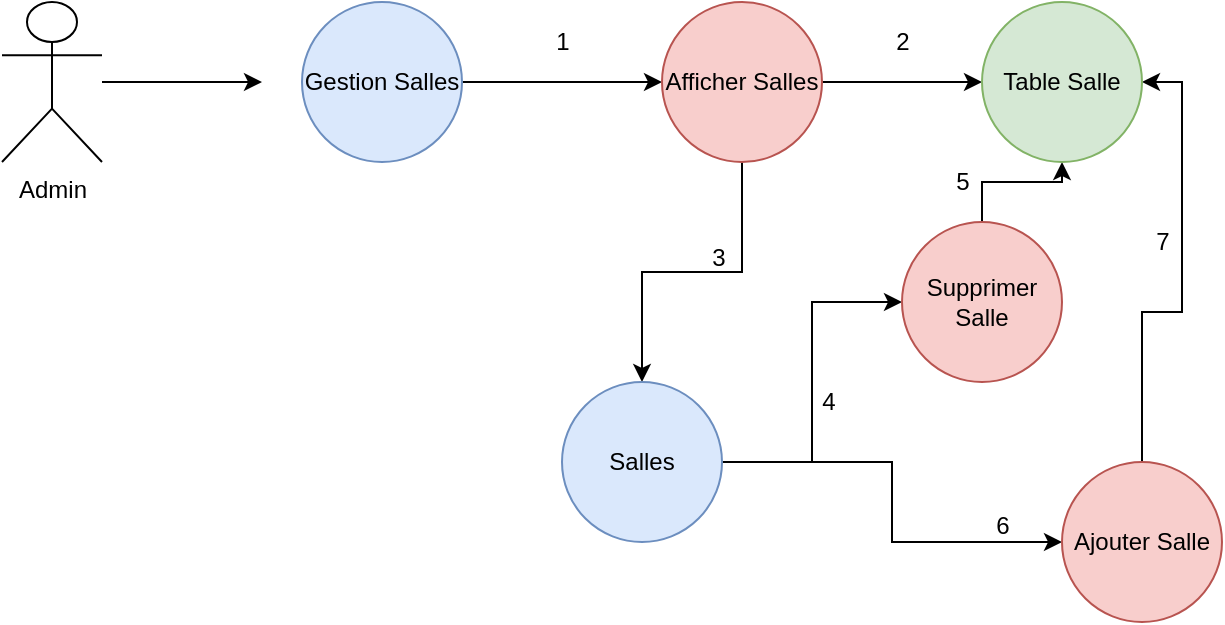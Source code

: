 <mxfile version="12.7.9" type="device"><diagram id="bDTaQqk1RSJ41NtK5SSO" name="Page-1"><mxGraphModel dx="1422" dy="762" grid="1" gridSize="10" guides="1" tooltips="1" connect="1" arrows="1" fold="1" page="1" pageScale="1" pageWidth="850" pageHeight="1100" math="0" shadow="0"><root><mxCell id="0"/><mxCell id="1" parent="0"/><mxCell id="2kVcYEOiDAeChCYyPcns-19" value="" style="edgeStyle=orthogonalEdgeStyle;rounded=0;orthogonalLoop=1;jettySize=auto;html=1;" edge="1" parent="1" source="2kVcYEOiDAeChCYyPcns-1"><mxGeometry relative="1" as="geometry"><mxPoint x="170" y="120" as="targetPoint"/></mxGeometry></mxCell><mxCell id="2kVcYEOiDAeChCYyPcns-1" value="Admin" style="shape=umlActor;verticalLabelPosition=bottom;labelBackgroundColor=#ffffff;verticalAlign=top;html=1;outlineConnect=0;" vertex="1" parent="1"><mxGeometry x="40" y="80" width="50" height="80" as="geometry"/></mxCell><mxCell id="2kVcYEOiDAeChCYyPcns-15" value="" style="edgeStyle=orthogonalEdgeStyle;rounded=0;orthogonalLoop=1;jettySize=auto;html=1;" edge="1" parent="1" source="2kVcYEOiDAeChCYyPcns-6" target="2kVcYEOiDAeChCYyPcns-14"><mxGeometry relative="1" as="geometry"/></mxCell><mxCell id="2kVcYEOiDAeChCYyPcns-6" value="Gestion Salles" style="ellipse;whiteSpace=wrap;html=1;fillColor=#dae8fc;strokeColor=#6c8ebf;" vertex="1" parent="1"><mxGeometry x="190" y="80" width="80" height="80" as="geometry"/></mxCell><mxCell id="2kVcYEOiDAeChCYyPcns-21" value="" style="edgeStyle=orthogonalEdgeStyle;rounded=0;orthogonalLoop=1;jettySize=auto;html=1;" edge="1" parent="1" source="2kVcYEOiDAeChCYyPcns-14" target="2kVcYEOiDAeChCYyPcns-20"><mxGeometry relative="1" as="geometry"/></mxCell><mxCell id="2kVcYEOiDAeChCYyPcns-25" value="" style="edgeStyle=orthogonalEdgeStyle;rounded=0;orthogonalLoop=1;jettySize=auto;html=1;" edge="1" parent="1" source="2kVcYEOiDAeChCYyPcns-14" target="2kVcYEOiDAeChCYyPcns-24"><mxGeometry relative="1" as="geometry"/></mxCell><mxCell id="2kVcYEOiDAeChCYyPcns-14" value="Afficher Salles" style="ellipse;whiteSpace=wrap;html=1;fillColor=#f8cecc;strokeColor=#b85450;" vertex="1" parent="1"><mxGeometry x="370" y="80" width="80" height="80" as="geometry"/></mxCell><mxCell id="2kVcYEOiDAeChCYyPcns-27" value="" style="edgeStyle=orthogonalEdgeStyle;rounded=0;orthogonalLoop=1;jettySize=auto;html=1;" edge="1" parent="1" source="2kVcYEOiDAeChCYyPcns-24" target="2kVcYEOiDAeChCYyPcns-26"><mxGeometry relative="1" as="geometry"/></mxCell><mxCell id="2kVcYEOiDAeChCYyPcns-31" value="" style="edgeStyle=orthogonalEdgeStyle;rounded=0;orthogonalLoop=1;jettySize=auto;html=1;" edge="1" parent="1" source="2kVcYEOiDAeChCYyPcns-24" target="2kVcYEOiDAeChCYyPcns-30"><mxGeometry relative="1" as="geometry"/></mxCell><mxCell id="2kVcYEOiDAeChCYyPcns-24" value="Salles" style="ellipse;whiteSpace=wrap;html=1;fillColor=#dae8fc;strokeColor=#6c8ebf;" vertex="1" parent="1"><mxGeometry x="320" y="270" width="80" height="80" as="geometry"/></mxCell><mxCell id="2kVcYEOiDAeChCYyPcns-33" value="" style="edgeStyle=orthogonalEdgeStyle;rounded=0;orthogonalLoop=1;jettySize=auto;html=1;entryX=1;entryY=0.5;entryDx=0;entryDy=0;" edge="1" parent="1" source="2kVcYEOiDAeChCYyPcns-30" target="2kVcYEOiDAeChCYyPcns-20"><mxGeometry relative="1" as="geometry"><mxPoint x="690" y="120" as="targetPoint"/></mxGeometry></mxCell><mxCell id="2kVcYEOiDAeChCYyPcns-30" value="Ajouter Salle" style="ellipse;whiteSpace=wrap;html=1;fillColor=#f8cecc;strokeColor=#b85450;" vertex="1" parent="1"><mxGeometry x="570" y="310" width="80" height="80" as="geometry"/></mxCell><mxCell id="2kVcYEOiDAeChCYyPcns-29" value="" style="edgeStyle=orthogonalEdgeStyle;rounded=0;orthogonalLoop=1;jettySize=auto;html=1;" edge="1" parent="1" source="2kVcYEOiDAeChCYyPcns-26" target="2kVcYEOiDAeChCYyPcns-20"><mxGeometry relative="1" as="geometry"/></mxCell><mxCell id="2kVcYEOiDAeChCYyPcns-26" value="Supprimer Salle" style="ellipse;whiteSpace=wrap;html=1;fillColor=#f8cecc;strokeColor=#b85450;" vertex="1" parent="1"><mxGeometry x="490" y="190" width="80" height="80" as="geometry"/></mxCell><mxCell id="2kVcYEOiDAeChCYyPcns-20" value="Table Salle" style="ellipse;whiteSpace=wrap;html=1;fillColor=#d5e8d4;strokeColor=#82b366;" vertex="1" parent="1"><mxGeometry x="530" y="80" width="80" height="80" as="geometry"/></mxCell><mxCell id="2kVcYEOiDAeChCYyPcns-22" value="1" style="text;html=1;align=center;verticalAlign=middle;resizable=0;points=[];autosize=1;" vertex="1" parent="1"><mxGeometry x="310" y="90" width="20" height="20" as="geometry"/></mxCell><mxCell id="2kVcYEOiDAeChCYyPcns-23" value="2" style="text;html=1;align=center;verticalAlign=middle;resizable=0;points=[];autosize=1;" vertex="1" parent="1"><mxGeometry x="480" y="90" width="20" height="20" as="geometry"/></mxCell><mxCell id="2kVcYEOiDAeChCYyPcns-36" value="3" style="text;html=1;align=center;verticalAlign=middle;resizable=0;points=[];autosize=1;" vertex="1" parent="1"><mxGeometry x="388" y="198" width="20" height="20" as="geometry"/></mxCell><mxCell id="2kVcYEOiDAeChCYyPcns-37" value="4" style="text;html=1;align=center;verticalAlign=middle;resizable=0;points=[];autosize=1;" vertex="1" parent="1"><mxGeometry x="443" y="270" width="20" height="20" as="geometry"/></mxCell><mxCell id="2kVcYEOiDAeChCYyPcns-39" value="5" style="text;html=1;align=center;verticalAlign=middle;resizable=0;points=[];autosize=1;" vertex="1" parent="1"><mxGeometry x="510" y="160" width="20" height="20" as="geometry"/></mxCell><mxCell id="2kVcYEOiDAeChCYyPcns-40" value="6" style="text;html=1;align=center;verticalAlign=middle;resizable=0;points=[];autosize=1;" vertex="1" parent="1"><mxGeometry x="530" y="332" width="20" height="20" as="geometry"/></mxCell><mxCell id="2kVcYEOiDAeChCYyPcns-41" value="7" style="text;html=1;align=center;verticalAlign=middle;resizable=0;points=[];autosize=1;" vertex="1" parent="1"><mxGeometry x="610" y="190" width="20" height="20" as="geometry"/></mxCell></root></mxGraphModel></diagram></mxfile>